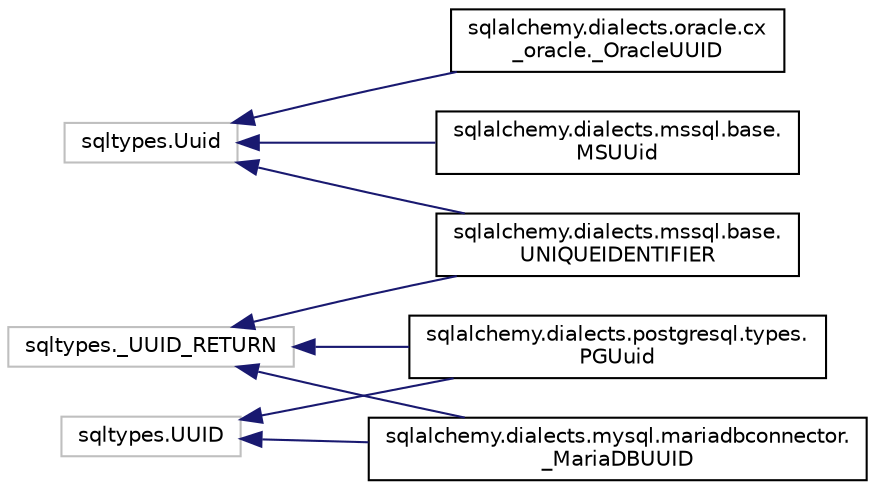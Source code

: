 digraph "Graphical Class Hierarchy"
{
 // LATEX_PDF_SIZE
  edge [fontname="Helvetica",fontsize="10",labelfontname="Helvetica",labelfontsize="10"];
  node [fontname="Helvetica",fontsize="10",shape=record];
  rankdir="LR";
  Node1029 [label="sqltypes._UUID_RETURN",height=0.2,width=0.4,color="grey75", fillcolor="white", style="filled",tooltip=" "];
  Node1029 -> Node0 [dir="back",color="midnightblue",fontsize="10",style="solid",fontname="Helvetica"];
  Node0 [label="sqlalchemy.dialects.mssql.base.\lUNIQUEIDENTIFIER",height=0.2,width=0.4,color="black", fillcolor="white", style="filled",URL="$classsqlalchemy_1_1dialects_1_1mssql_1_1base_1_1UNIQUEIDENTIFIER.html",tooltip=" "];
  Node1029 -> Node1031 [dir="back",color="midnightblue",fontsize="10",style="solid",fontname="Helvetica"];
  Node1031 [label="sqlalchemy.dialects.mysql.mariadbconnector.\l_MariaDBUUID",height=0.2,width=0.4,color="black", fillcolor="white", style="filled",URL="$classsqlalchemy_1_1dialects_1_1mysql_1_1mariadbconnector_1_1__MariaDBUUID.html",tooltip=" "];
  Node1029 -> Node1032 [dir="back",color="midnightblue",fontsize="10",style="solid",fontname="Helvetica"];
  Node1032 [label="sqlalchemy.dialects.postgresql.types.\lPGUuid",height=0.2,width=0.4,color="black", fillcolor="white", style="filled",URL="$classsqlalchemy_1_1dialects_1_1postgresql_1_1types_1_1PGUuid.html",tooltip=" "];
  Node14522 [label="sqltypes.UUID",height=0.2,width=0.4,color="grey75", fillcolor="white", style="filled",tooltip=" "];
  Node14522 -> Node1031 [dir="back",color="midnightblue",fontsize="10",style="solid",fontname="Helvetica"];
  Node14522 -> Node1032 [dir="back",color="midnightblue",fontsize="10",style="solid",fontname="Helvetica"];
  Node14523 [label="sqltypes.Uuid",height=0.2,width=0.4,color="grey75", fillcolor="white", style="filled",tooltip=" "];
  Node14523 -> Node14524 [dir="back",color="midnightblue",fontsize="10",style="solid",fontname="Helvetica"];
  Node14524 [label="sqlalchemy.dialects.mssql.base.\lMSUUid",height=0.2,width=0.4,color="black", fillcolor="white", style="filled",URL="$classsqlalchemy_1_1dialects_1_1mssql_1_1base_1_1MSUUid.html",tooltip=" "];
  Node14523 -> Node0 [dir="back",color="midnightblue",fontsize="10",style="solid",fontname="Helvetica"];
  Node14523 -> Node14525 [dir="back",color="midnightblue",fontsize="10",style="solid",fontname="Helvetica"];
  Node14525 [label="sqlalchemy.dialects.oracle.cx\l_oracle._OracleUUID",height=0.2,width=0.4,color="black", fillcolor="white", style="filled",URL="$classsqlalchemy_1_1dialects_1_1oracle_1_1cx__oracle_1_1__OracleUUID.html",tooltip=" "];
}
